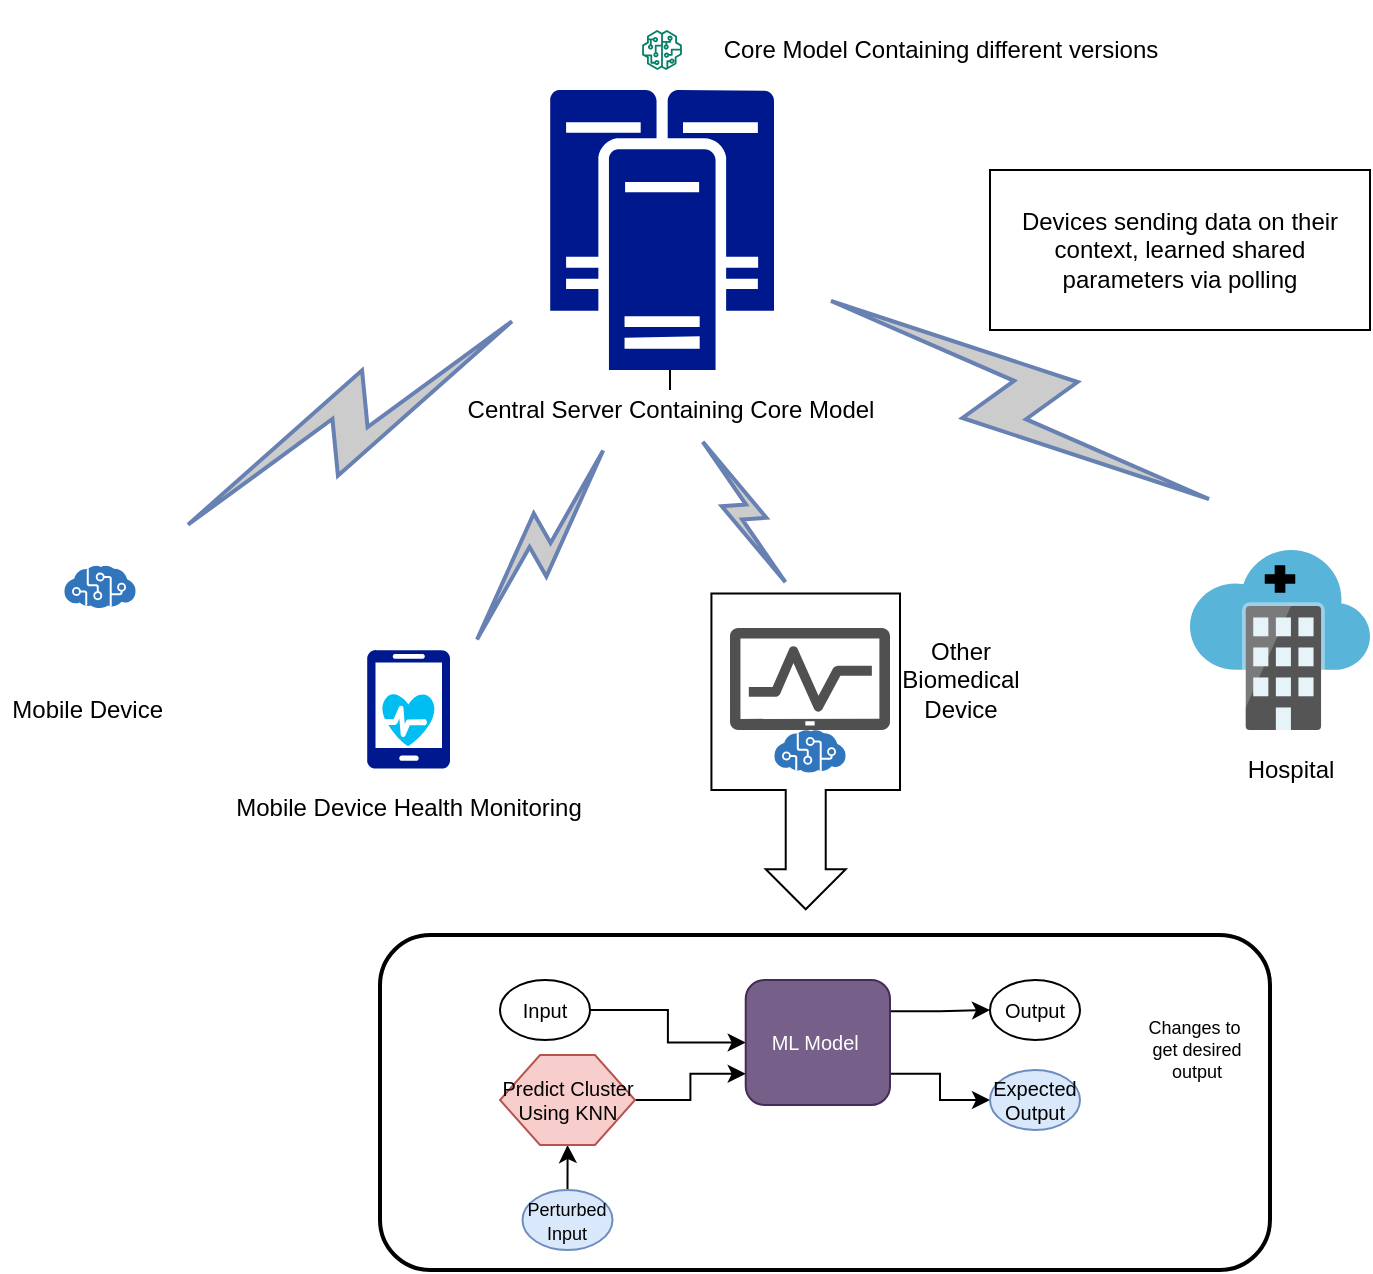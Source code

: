 <mxfile version="15.7.3" type="github">
  <diagram id="7geyOl3rKRpMNPWmD4LE" name="Page-1">
    <mxGraphModel dx="946" dy="614" grid="1" gridSize="10" guides="1" tooltips="1" connect="1" arrows="1" fold="1" page="1" pageScale="1" pageWidth="850" pageHeight="1100" math="0" shadow="0">
      <root>
        <mxCell id="0" />
        <mxCell id="1" parent="0" />
        <mxCell id="DabK7wTvj781R3IHnaqZ-36" value="" style="rounded=1;whiteSpace=wrap;html=1;fontSize=9;strokeWidth=2;" vertex="1" parent="1">
          <mxGeometry x="305" y="492.5" width="445" height="167.5" as="geometry" />
        </mxCell>
        <mxCell id="DabK7wTvj781R3IHnaqZ-4" value="" style="html=1;shadow=0;dashed=0;align=center;verticalAlign=middle;shape=mxgraph.arrows2.calloutArrow;dy=10;dx=20;notch=98.22;arrowHead=10;rotation=90;" vertex="1" parent="1">
          <mxGeometry x="438.93" y="353.57" width="157.86" height="94.29" as="geometry" />
        </mxCell>
        <mxCell id="iEKxfYjAYJ7HfhQAn8b0-33" value="" style="edgeStyle=orthogonalEdgeStyle;rounded=0;orthogonalLoop=1;jettySize=auto;html=1;" parent="1" source="97FAeLUFrbpvgxApTRIG-9" target="97FAeLUFrbpvgxApTRIG-11" edge="1">
          <mxGeometry relative="1" as="geometry" />
        </mxCell>
        <mxCell id="97FAeLUFrbpvgxApTRIG-9" value="Central Server Containing Core Model" style="text;html=1;align=center;verticalAlign=middle;resizable=0;points=[];autosize=1;strokeColor=none;fillColor=none;" parent="1" vertex="1">
          <mxGeometry x="340" y="220" width="220" height="20" as="geometry" />
        </mxCell>
        <mxCell id="97FAeLUFrbpvgxApTRIG-11" value="" style="sketch=0;aspect=fixed;pointerEvents=1;shadow=0;dashed=0;html=1;strokeColor=none;labelPosition=center;verticalLabelPosition=bottom;verticalAlign=top;align=center;fillColor=#00188D;shape=mxgraph.mscae.enterprise.cluster_server" parent="1" vertex="1">
          <mxGeometry x="390" y="70" width="112" height="140" as="geometry" />
        </mxCell>
        <mxCell id="97FAeLUFrbpvgxApTRIG-16" value="Core Model Containing different versions" style="text;html=1;align=center;verticalAlign=middle;resizable=0;points=[];autosize=1;strokeColor=none;fillColor=none;" parent="1" vertex="1">
          <mxGeometry x="470" y="40" width="230" height="20" as="geometry" />
        </mxCell>
        <mxCell id="97FAeLUFrbpvgxApTRIG-17" value="" style="shape=image;html=1;verticalAlign=top;verticalLabelPosition=bottom;labelBackgroundColor=#ffffff;imageAspect=0;aspect=fixed;image=https://cdn2.iconfinder.com/data/icons/essential-web-2/50/version-episode-statement-event-front-128.png" parent="1" vertex="1">
          <mxGeometry x="410" y="25" width="50" height="50" as="geometry" />
        </mxCell>
        <mxCell id="97FAeLUFrbpvgxApTRIG-19" value="" style="sketch=0;outlineConnect=0;fontColor=#232F3E;gradientColor=none;fillColor=#067F68;strokeColor=none;dashed=0;verticalLabelPosition=bottom;verticalAlign=top;align=center;html=1;fontSize=12;fontStyle=0;aspect=fixed;pointerEvents=1;shape=mxgraph.aws4.sagemaker_model;" parent="1" vertex="1">
          <mxGeometry x="436" y="40" width="20" height="20" as="geometry" />
        </mxCell>
        <mxCell id="iEKxfYjAYJ7HfhQAn8b0-9" value="" style="sketch=0;pointerEvents=1;shadow=0;dashed=0;html=1;strokeColor=none;labelPosition=center;verticalLabelPosition=bottom;verticalAlign=top;align=center;fillColor=#505050;shape=mxgraph.mscae.intune.device_health" parent="1" vertex="1">
          <mxGeometry x="480" y="339" width="80" height="51" as="geometry" />
        </mxCell>
        <mxCell id="iEKxfYjAYJ7HfhQAn8b0-17" value="" style="group" parent="1" vertex="1" connectable="0">
          <mxGeometry x="710" y="300" width="90" height="90" as="geometry" />
        </mxCell>
        <mxCell id="iEKxfYjAYJ7HfhQAn8b0-6" value="" style="sketch=0;aspect=fixed;html=1;points=[];align=center;image;fontSize=12;image=img/lib/mscae/Software_as_a_Service.svg;" parent="iEKxfYjAYJ7HfhQAn8b0-17" vertex="1">
          <mxGeometry width="90" height="90" as="geometry" />
        </mxCell>
        <mxCell id="iEKxfYjAYJ7HfhQAn8b0-16" value="" style="shape=mxgraph.signs.healthcare.first_aid;html=1;pointerEvents=1;fillColor=#000000;strokeColor=none;verticalLabelPosition=bottom;verticalAlign=top;align=center;" parent="iEKxfYjAYJ7HfhQAn8b0-17" vertex="1">
          <mxGeometry x="37.373" y="7.627" width="15.254" height="13.729" as="geometry" />
        </mxCell>
        <mxCell id="iEKxfYjAYJ7HfhQAn8b0-18" value="Hospital" style="text;html=1;align=center;verticalAlign=middle;resizable=0;points=[];autosize=1;strokeColor=none;fillColor=none;" parent="1" vertex="1">
          <mxGeometry x="730" y="400" width="60" height="20" as="geometry" />
        </mxCell>
        <mxCell id="iEKxfYjAYJ7HfhQAn8b0-19" value="Other &lt;br&gt;Biomedical &lt;br&gt;Device" style="text;html=1;align=center;verticalAlign=middle;resizable=0;points=[];autosize=1;strokeColor=none;fillColor=none;" parent="1" vertex="1">
          <mxGeometry x="560" y="340" width="70" height="50" as="geometry" />
        </mxCell>
        <mxCell id="iEKxfYjAYJ7HfhQAn8b0-21" value="Mobile Device Health Monitoring" style="text;html=1;align=center;verticalAlign=middle;resizable=0;points=[];autosize=1;strokeColor=none;fillColor=none;" parent="1" vertex="1">
          <mxGeometry x="224.25" y="419" width="190" height="20" as="geometry" />
        </mxCell>
        <mxCell id="iEKxfYjAYJ7HfhQAn8b0-22" value="" style="group" parent="1" vertex="1" connectable="0">
          <mxGeometry x="130" y="280" width="70" height="80" as="geometry" />
        </mxCell>
        <mxCell id="iEKxfYjAYJ7HfhQAn8b0-1" value="" style="shape=image;html=1;verticalAlign=top;verticalLabelPosition=bottom;labelBackgroundColor=#ffffff;imageAspect=0;aspect=fixed;image=https://cdn4.iconfinder.com/data/icons/top-search-7/128/_phone_communication_iphone_mobile_telephone_smartphone_device-128.png" parent="iEKxfYjAYJ7HfhQAn8b0-22" vertex="1">
          <mxGeometry width="70" height="70" as="geometry" />
        </mxCell>
        <mxCell id="iEKxfYjAYJ7HfhQAn8b0-7" value="" style="sketch=0;aspect=fixed;html=1;points=[];align=center;image;fontSize=12;image=img/lib/mscae/Cognitive_Services.svg;" parent="iEKxfYjAYJ7HfhQAn8b0-22" vertex="1">
          <mxGeometry x="17.143" y="27.755" width="35.714" height="21.429" as="geometry" />
        </mxCell>
        <mxCell id="iEKxfYjAYJ7HfhQAn8b0-23" value="Mobile Device&amp;nbsp;" style="text;html=1;align=center;verticalAlign=middle;resizable=0;points=[];autosize=1;strokeColor=none;fillColor=none;" parent="1" vertex="1">
          <mxGeometry x="115" y="370" width="90" height="20" as="geometry" />
        </mxCell>
        <mxCell id="iEKxfYjAYJ7HfhQAn8b0-24" value="" style="group" parent="1" vertex="1" connectable="0">
          <mxGeometry x="298.5" y="350" width="41.5" height="70" as="geometry" />
        </mxCell>
        <mxCell id="iEKxfYjAYJ7HfhQAn8b0-11" value="" style="sketch=0;aspect=fixed;pointerEvents=1;shadow=0;dashed=0;html=1;strokeColor=none;labelPosition=center;verticalLabelPosition=bottom;verticalAlign=top;align=center;fillColor=#00188D;shape=mxgraph.azure.mobile" parent="iEKxfYjAYJ7HfhQAn8b0-24" vertex="1">
          <mxGeometry width="41.5" height="59.286" as="geometry" />
        </mxCell>
        <mxCell id="iEKxfYjAYJ7HfhQAn8b0-14" value="" style="verticalLabelPosition=bottom;html=1;verticalAlign=top;align=center;strokeColor=none;fillColor=#00BEF2;shape=mxgraph.azure.health_monitoring;" parent="iEKxfYjAYJ7HfhQAn8b0-24" vertex="1">
          <mxGeometry x="7.67" y="21.875" width="26.16" height="26.25" as="geometry" />
        </mxCell>
        <mxCell id="iEKxfYjAYJ7HfhQAn8b0-29" value="" style="sketch=0;aspect=fixed;html=1;points=[];align=center;image;fontSize=12;image=img/lib/mscae/Cognitive_Services.svg;" parent="1" vertex="1">
          <mxGeometry x="502.143" y="389.995" width="35.714" height="21.429" as="geometry" />
        </mxCell>
        <mxCell id="iEKxfYjAYJ7HfhQAn8b0-31" value="" style="html=1;outlineConnect=0;fillColor=#CCCCCC;strokeColor=#6881B3;gradientColor=none;gradientDirection=north;strokeWidth=2;shape=mxgraph.networks.comm_link_edge;html=1;rounded=0;" parent="1" source="iEKxfYjAYJ7HfhQAn8b0-1" edge="1">
          <mxGeometry width="100" height="100" relative="1" as="geometry">
            <mxPoint x="250" y="320" as="sourcePoint" />
            <mxPoint x="380" y="180" as="targetPoint" />
          </mxGeometry>
        </mxCell>
        <mxCell id="iEKxfYjAYJ7HfhQAn8b0-32" value="" style="html=1;outlineConnect=0;fillColor=#CCCCCC;strokeColor=#6881B3;gradientColor=none;gradientDirection=north;strokeWidth=2;shape=mxgraph.networks.comm_link_edge;html=1;rounded=0;entryX=0.364;entryY=1.25;entryDx=0;entryDy=0;entryPerimeter=0;" parent="1" target="97FAeLUFrbpvgxApTRIG-9" edge="1">
          <mxGeometry width="100" height="100" relative="1" as="geometry">
            <mxPoint x="350" y="350" as="sourcePoint" />
            <mxPoint x="440" y="220" as="targetPoint" />
          </mxGeometry>
        </mxCell>
        <mxCell id="iEKxfYjAYJ7HfhQAn8b0-34" value="" style="html=1;outlineConnect=0;fillColor=#CCCCCC;strokeColor=#6881B3;gradientColor=none;gradientDirection=north;strokeWidth=2;shape=mxgraph.networks.comm_link_edge;html=1;rounded=0;entryX=0.564;entryY=1.1;entryDx=0;entryDy=0;entryPerimeter=0;" parent="1" edge="1" target="97FAeLUFrbpvgxApTRIG-9">
          <mxGeometry width="100" height="100" relative="1" as="geometry">
            <mxPoint x="510" y="320" as="sourcePoint" />
            <mxPoint x="470" y="250" as="targetPoint" />
          </mxGeometry>
        </mxCell>
        <mxCell id="iEKxfYjAYJ7HfhQAn8b0-35" value="" style="html=1;outlineConnect=0;fillColor=#CCCCCC;strokeColor=#6881B3;gradientColor=none;gradientDirection=north;strokeWidth=2;shape=mxgraph.networks.comm_link_edge;html=1;rounded=0;" parent="1" edge="1">
          <mxGeometry width="100" height="100" relative="1" as="geometry">
            <mxPoint x="730" y="280" as="sourcePoint" />
            <mxPoint x="520" y="170" as="targetPoint" />
          </mxGeometry>
        </mxCell>
        <mxCell id="iEKxfYjAYJ7HfhQAn8b0-37" value="Devices sending data on their context, learned shared parameters via polling" style="text;html=1;strokeColor=default;fillColor=none;align=center;verticalAlign=middle;whiteSpace=wrap;rounded=0;" parent="1" vertex="1">
          <mxGeometry x="610" y="110" width="190" height="80" as="geometry" />
        </mxCell>
        <mxCell id="DabK7wTvj781R3IHnaqZ-26" style="edgeStyle=orthogonalEdgeStyle;rounded=0;orthogonalLoop=1;jettySize=auto;html=1;fontSize=10;" edge="1" parent="1" source="DabK7wTvj781R3IHnaqZ-12" target="DabK7wTvj781R3IHnaqZ-16">
          <mxGeometry relative="1" as="geometry" />
        </mxCell>
        <mxCell id="DabK7wTvj781R3IHnaqZ-12" value="Input" style="ellipse;whiteSpace=wrap;html=1;fontSize=10;" vertex="1" parent="1">
          <mxGeometry x="365" y="515" width="45" height="30" as="geometry" />
        </mxCell>
        <mxCell id="DabK7wTvj781R3IHnaqZ-29" style="edgeStyle=orthogonalEdgeStyle;rounded=0;orthogonalLoop=1;jettySize=auto;html=1;exitX=1;exitY=0.75;exitDx=0;exitDy=0;entryX=0;entryY=0.5;entryDx=0;entryDy=0;fontSize=10;" edge="1" parent="1" source="DabK7wTvj781R3IHnaqZ-16" target="DabK7wTvj781R3IHnaqZ-28">
          <mxGeometry relative="1" as="geometry" />
        </mxCell>
        <mxCell id="DabK7wTvj781R3IHnaqZ-30" style="edgeStyle=orthogonalEdgeStyle;rounded=0;orthogonalLoop=1;jettySize=auto;html=1;exitX=1;exitY=0.25;exitDx=0;exitDy=0;entryX=0;entryY=0.5;entryDx=0;entryDy=0;fontSize=10;" edge="1" parent="1" source="DabK7wTvj781R3IHnaqZ-16" target="DabK7wTvj781R3IHnaqZ-22">
          <mxGeometry relative="1" as="geometry" />
        </mxCell>
        <mxCell id="DabK7wTvj781R3IHnaqZ-16" value="ML Model&amp;nbsp;" style="rounded=1;whiteSpace=wrap;html=1;fontSize=10;fillColor=#76608a;fontColor=#ffffff;strokeColor=#432D57;" vertex="1" parent="1">
          <mxGeometry x="487.86" y="515" width="72.14" height="62.5" as="geometry" />
        </mxCell>
        <mxCell id="DabK7wTvj781R3IHnaqZ-22" value="Output" style="ellipse;whiteSpace=wrap;html=1;fontSize=10;" vertex="1" parent="1">
          <mxGeometry x="610" y="515" width="45" height="30" as="geometry" />
        </mxCell>
        <mxCell id="DabK7wTvj781R3IHnaqZ-25" value="" style="edgeStyle=orthogonalEdgeStyle;rounded=0;orthogonalLoop=1;jettySize=auto;html=1;fontSize=10;" edge="1" parent="1" source="DabK7wTvj781R3IHnaqZ-23" target="DabK7wTvj781R3IHnaqZ-24">
          <mxGeometry relative="1" as="geometry" />
        </mxCell>
        <mxCell id="DabK7wTvj781R3IHnaqZ-23" value="&lt;font style=&quot;font-size: 9px&quot;&gt;Perturbed Input&lt;/font&gt;" style="ellipse;whiteSpace=wrap;html=1;fontSize=10;fillColor=#dae8fc;strokeColor=#6c8ebf;" vertex="1" parent="1">
          <mxGeometry x="376.25" y="620" width="45" height="30" as="geometry" />
        </mxCell>
        <mxCell id="DabK7wTvj781R3IHnaqZ-27" style="edgeStyle=orthogonalEdgeStyle;rounded=0;orthogonalLoop=1;jettySize=auto;html=1;entryX=0;entryY=0.75;entryDx=0;entryDy=0;fontSize=10;" edge="1" parent="1" source="DabK7wTvj781R3IHnaqZ-24" target="DabK7wTvj781R3IHnaqZ-16">
          <mxGeometry relative="1" as="geometry" />
        </mxCell>
        <mxCell id="DabK7wTvj781R3IHnaqZ-24" value="Predict Cluster Using KNN" style="shape=hexagon;perimeter=hexagonPerimeter2;whiteSpace=wrap;html=1;fixedSize=1;fontSize=10;fillColor=#f8cecc;strokeColor=#b85450;" vertex="1" parent="1">
          <mxGeometry x="365" y="552.5" width="67.5" height="45" as="geometry" />
        </mxCell>
        <mxCell id="DabK7wTvj781R3IHnaqZ-28" value="Expected Output" style="ellipse;whiteSpace=wrap;html=1;fontSize=10;fillColor=#dae8fc;strokeColor=#6c8ebf;" vertex="1" parent="1">
          <mxGeometry x="610" y="560" width="45" height="30" as="geometry" />
        </mxCell>
        <mxCell id="DabK7wTvj781R3IHnaqZ-34" value="" style="shape=image;html=1;verticalAlign=top;verticalLabelPosition=bottom;labelBackgroundColor=#ffffff;imageAspect=0;aspect=fixed;image=https://cdn3.iconfinder.com/data/icons/iconic-1/32/curved_arrow-128.png;fontSize=9;strokeWidth=2;rotation=75;" vertex="1" parent="1">
          <mxGeometry x="655" y="536" width="27.5" height="27.5" as="geometry" />
        </mxCell>
        <mxCell id="DabK7wTvj781R3IHnaqZ-35" value="Changes to&amp;nbsp;&lt;br&gt;get desired &lt;br&gt;output" style="text;html=1;align=center;verticalAlign=middle;resizable=0;points=[];autosize=1;strokeColor=none;fillColor=none;fontSize=9;" vertex="1" parent="1">
          <mxGeometry x="682.5" y="530" width="60" height="40" as="geometry" />
        </mxCell>
      </root>
    </mxGraphModel>
  </diagram>
</mxfile>
